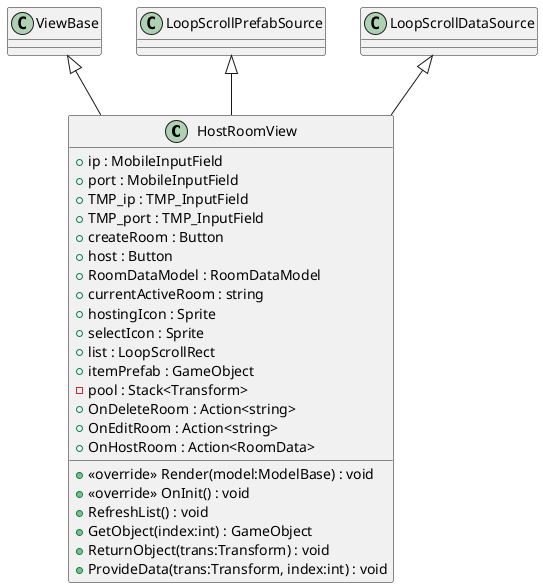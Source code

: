 @startuml
class HostRoomView {
    + ip : MobileInputField
    + port : MobileInputField
    + TMP_ip : TMP_InputField
    + TMP_port : TMP_InputField
    + createRoom : Button
    + host : Button
    + RoomDataModel : RoomDataModel
    + currentActiveRoom : string
    + hostingIcon : Sprite
    + selectIcon : Sprite
    + <<override>> Render(model:ModelBase) : void
    + <<override>> OnInit() : void
    + list : LoopScrollRect
    + RefreshList() : void
    + itemPrefab : GameObject
    - pool : Stack<Transform>
    + GetObject(index:int) : GameObject
    + ReturnObject(trans:Transform) : void
    + OnDeleteRoom : Action<string>
    + OnEditRoom : Action<string>
    + OnHostRoom : Action<RoomData>
    + ProvideData(trans:Transform, index:int) : void
}
ViewBase <|-- HostRoomView
LoopScrollPrefabSource <|-- HostRoomView
LoopScrollDataSource <|-- HostRoomView
@enduml
